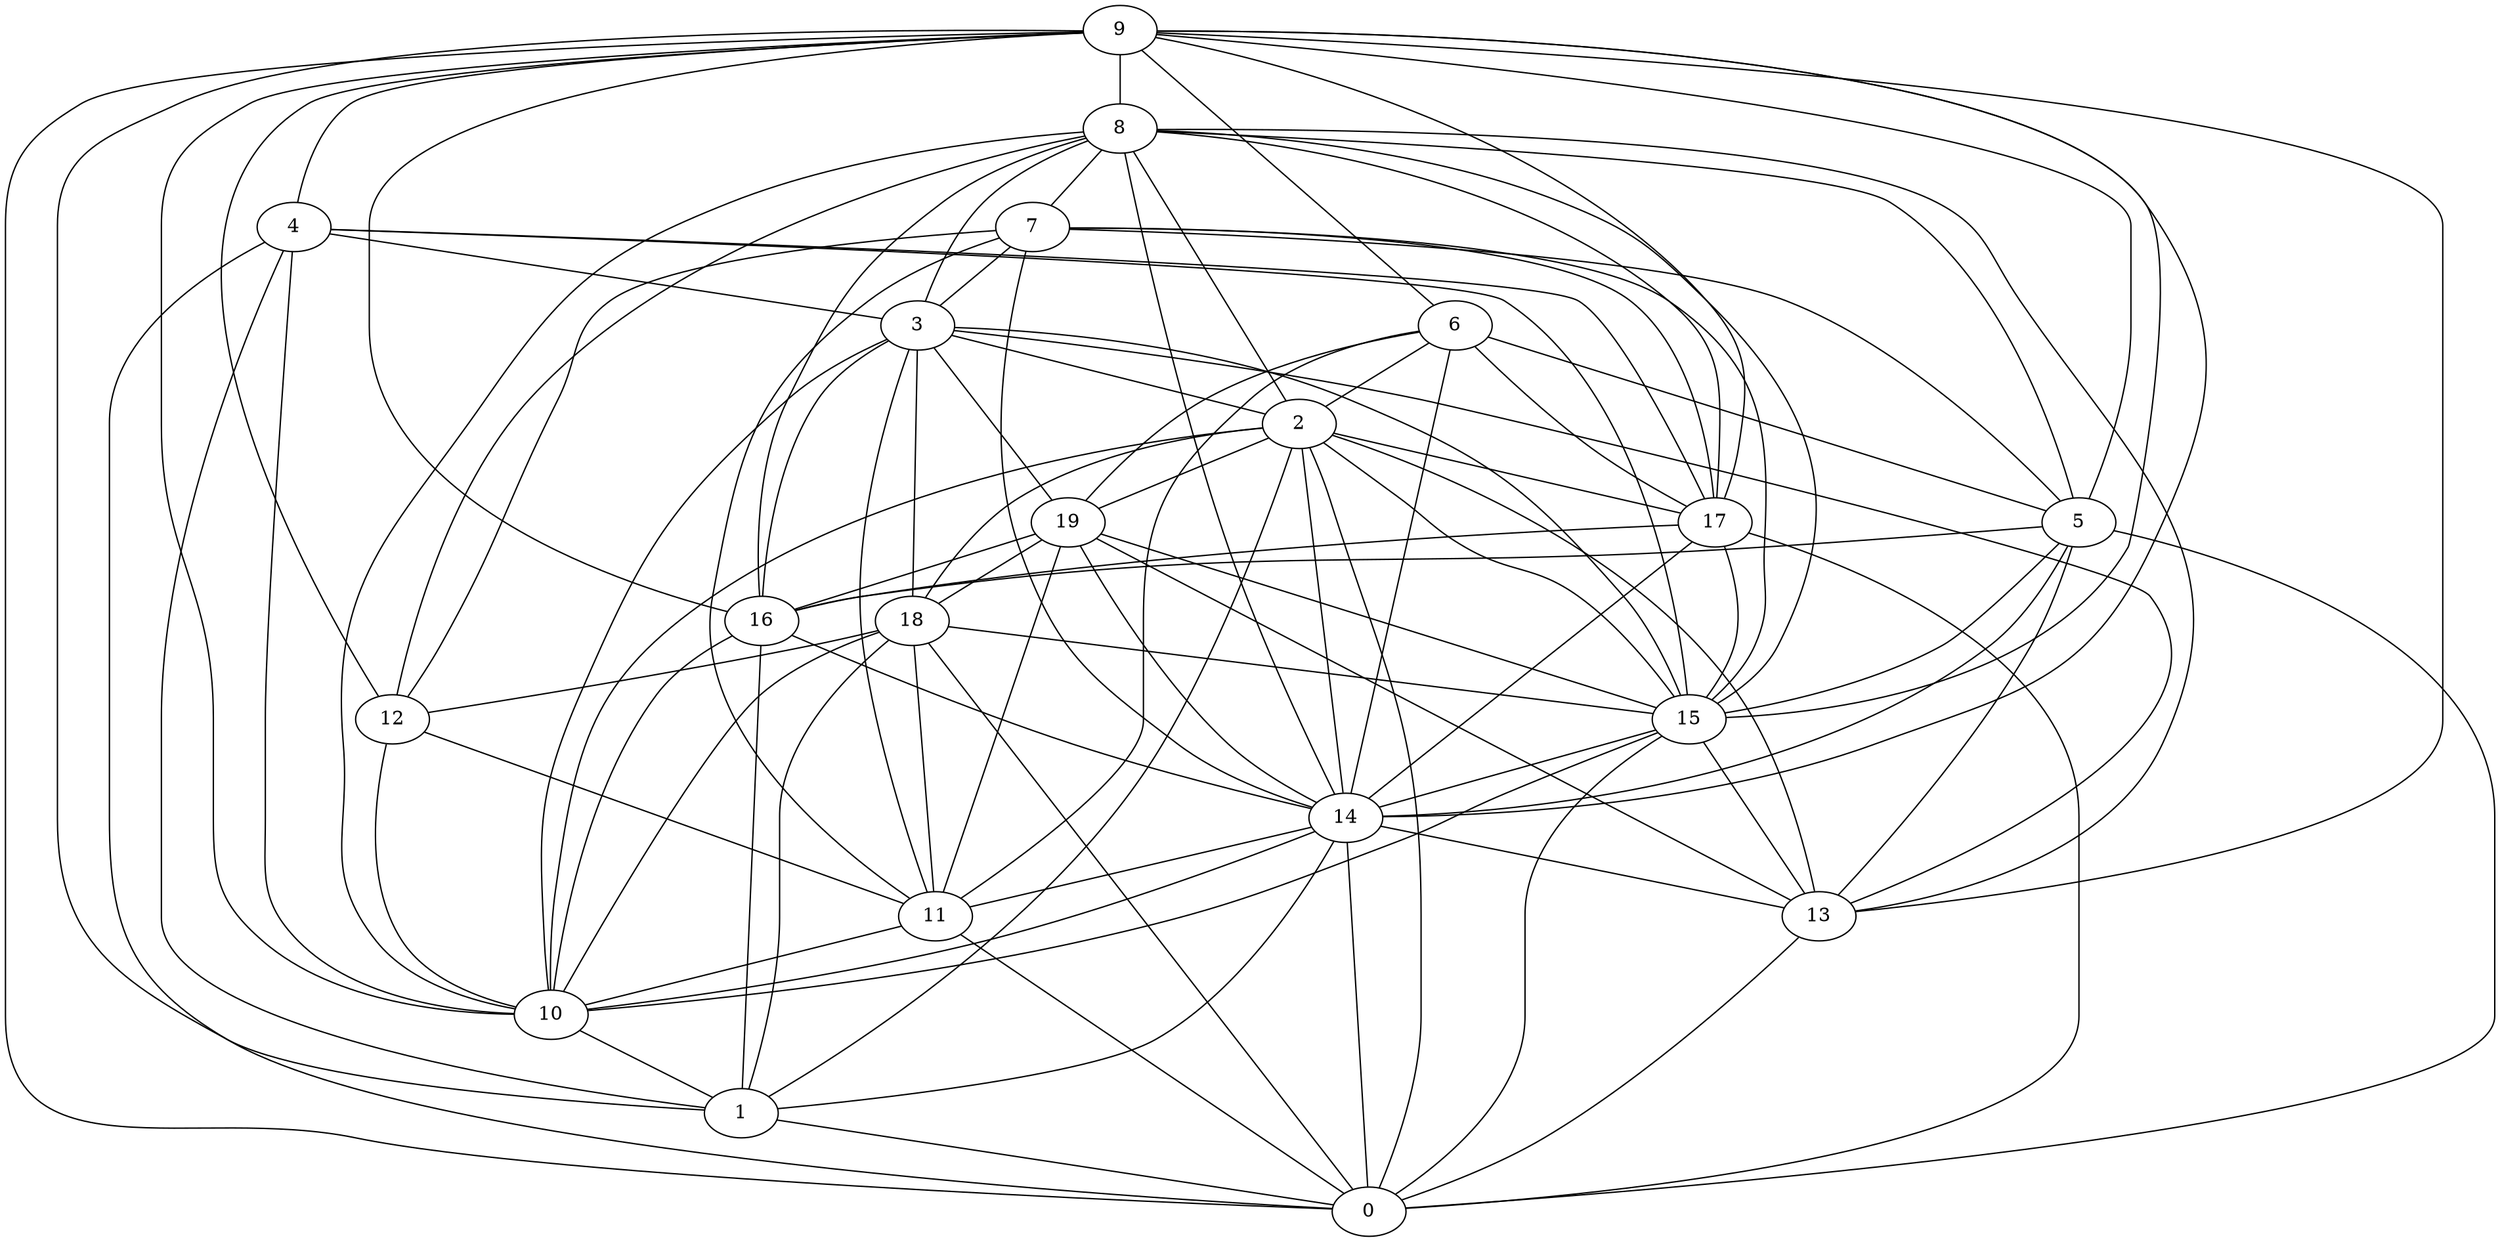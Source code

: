 digraph GG_graph {

subgraph G_graph {
edge [color = black]
"12" -> "10" [dir = none]
"14" -> "1" [dir = none]
"14" -> "13" [dir = none]
"14" -> "0" [dir = none]
"14" -> "10" [dir = none]
"6" -> "5" [dir = none]
"6" -> "14" [dir = none]
"19" -> "18" [dir = none]
"19" -> "15" [dir = none]
"19" -> "14" [dir = none]
"19" -> "11" [dir = none]
"19" -> "16" [dir = none]
"4" -> "10" [dir = none]
"4" -> "0" [dir = none]
"4" -> "15" [dir = none]
"4" -> "1" [dir = none]
"5" -> "14" [dir = none]
"5" -> "16" [dir = none]
"5" -> "15" [dir = none]
"11" -> "0" [dir = none]
"11" -> "10" [dir = none]
"18" -> "10" [dir = none]
"9" -> "13" [dir = none]
"9" -> "6" [dir = none]
"9" -> "1" [dir = none]
"9" -> "8" [dir = none]
"9" -> "16" [dir = none]
"9" -> "10" [dir = none]
"9" -> "15" [dir = none]
"1" -> "0" [dir = none]
"3" -> "18" [dir = none]
"3" -> "2" [dir = none]
"3" -> "15" [dir = none]
"3" -> "10" [dir = none]
"16" -> "14" [dir = none]
"8" -> "10" [dir = none]
"8" -> "12" [dir = none]
"8" -> "14" [dir = none]
"8" -> "2" [dir = none]
"8" -> "16" [dir = none]
"8" -> "13" [dir = none]
"8" -> "7" [dir = none]
"2" -> "19" [dir = none]
"2" -> "17" [dir = none]
"2" -> "18" [dir = none]
"2" -> "1" [dir = none]
"2" -> "15" [dir = none]
"2" -> "0" [dir = none]
"2" -> "13" [dir = none]
"15" -> "14" [dir = none]
"15" -> "10" [dir = none]
"15" -> "0" [dir = none]
"7" -> "17" [dir = none]
"7" -> "12" [dir = none]
"7" -> "14" [dir = none]
"17" -> "14" [dir = none]
"17" -> "15" [dir = none]
"4" -> "3" [dir = none]
"7" -> "15" [dir = none]
"9" -> "0" [dir = none]
"12" -> "11" [dir = none]
"3" -> "13" [dir = none]
"17" -> "16" [dir = none]
"16" -> "10" [dir = none]
"9" -> "5" [dir = none]
"5" -> "0" [dir = none]
"18" -> "15" [dir = none]
"9" -> "14" [dir = none]
"5" -> "13" [dir = none]
"18" -> "12" [dir = none]
"14" -> "11" [dir = none]
"17" -> "0" [dir = none]
"9" -> "12" [dir = none]
"4" -> "17" [dir = none]
"10" -> "1" [dir = none]
"3" -> "19" [dir = none]
"18" -> "11" [dir = none]
"2" -> "10" [dir = none]
"13" -> "0" [dir = none]
"18" -> "1" [dir = none]
"6" -> "11" [dir = none]
"8" -> "5" [dir = none]
"7" -> "11" [dir = none]
"9" -> "17" [dir = none]
"15" -> "13" [dir = none]
"8" -> "3" [dir = none]
"7" -> "5" [dir = none]
"2" -> "14" [dir = none]
"3" -> "16" [dir = none]
"6" -> "19" [dir = none]
"16" -> "1" [dir = none]
"19" -> "13" [dir = none]
"9" -> "4" [dir = none]
"3" -> "11" [dir = none]
"6" -> "2" [dir = none]
"18" -> "0" [dir = none]
"8" -> "15" [dir = none]
"8" -> "17" [dir = none]
"7" -> "3" [dir = none]
"6" -> "17" [dir = none]
}

}
